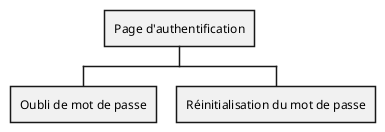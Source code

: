 @startwbs
+ Page d'authentification
++ Oubli de mot de passe
++ Réinitialisation du mot de passe
@endwbs